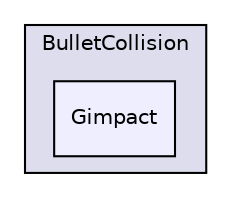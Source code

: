digraph "bullet/bullet-2.82-r2704/src/BulletCollision/Gimpact" {
  compound=true
  node [ fontsize="10", fontname="Helvetica"];
  edge [ labelfontsize="10", labelfontname="Helvetica"];
  subgraph clusterdir_169d553c9f6b1b109a900f38b48f3038 {
    graph [ bgcolor="#ddddee", pencolor="black", label="BulletCollision" fontname="Helvetica", fontsize="10", URL="dir_169d553c9f6b1b109a900f38b48f3038.html"]
  dir_1557977f34ac62c0e545e0a4bbccfb97 [shape=box, label="Gimpact", style="filled", fillcolor="#eeeeff", pencolor="black", URL="dir_1557977f34ac62c0e545e0a4bbccfb97.html"];
  }
}
